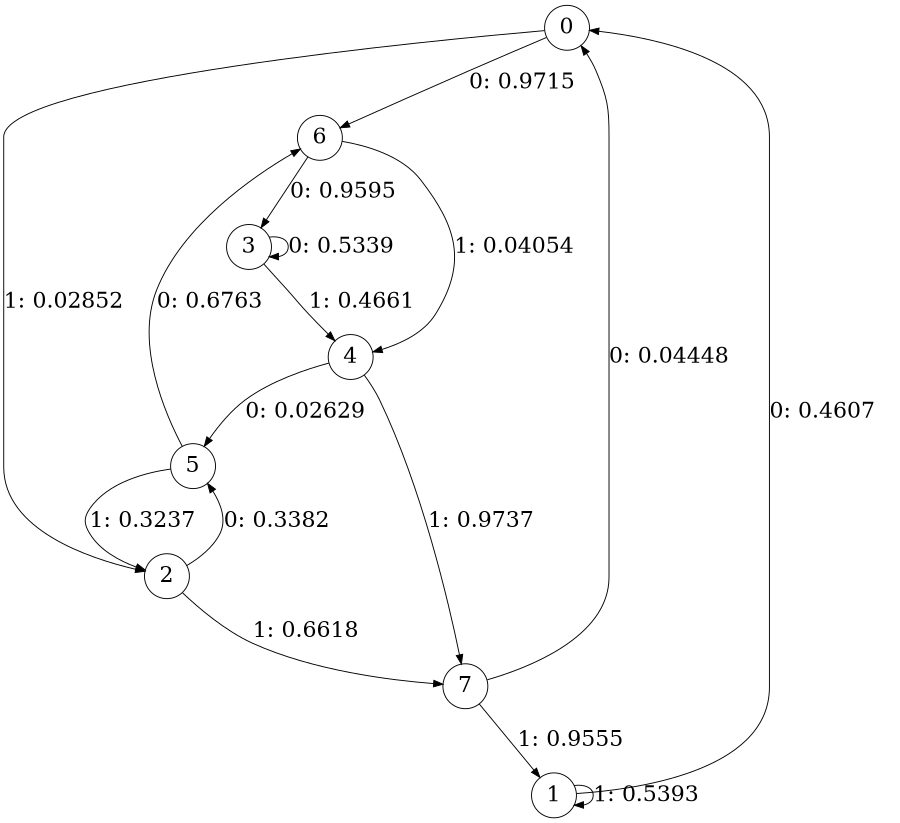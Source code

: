 digraph "ch31concat_phase3_L3" {
size = "6,8.5";
ratio = "fill";
node [shape = circle];
node [fontsize = 24];
edge [fontsize = 24];
0 -> 6 [label = "0: 0.9715   "];
0 -> 2 [label = "1: 0.02852  "];
1 -> 0 [label = "0: 0.4607   "];
1 -> 1 [label = "1: 0.5393   "];
2 -> 5 [label = "0: 0.3382   "];
2 -> 7 [label = "1: 0.6618   "];
3 -> 3 [label = "0: 0.5339   "];
3 -> 4 [label = "1: 0.4661   "];
4 -> 5 [label = "0: 0.02629  "];
4 -> 7 [label = "1: 0.9737   "];
5 -> 6 [label = "0: 0.6763   "];
5 -> 2 [label = "1: 0.3237   "];
6 -> 3 [label = "0: 0.9595   "];
6 -> 4 [label = "1: 0.04054  "];
7 -> 0 [label = "0: 0.04448  "];
7 -> 1 [label = "1: 0.9555   "];
}